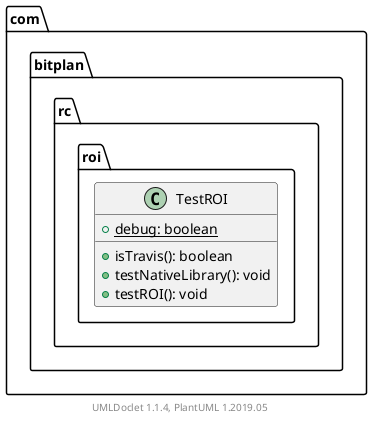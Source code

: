 @startuml

    namespace com.bitplan.rc.roi {

        class TestROI [[TestROI.html]] {
            {static} +debug: boolean
            +isTravis(): boolean
            +testNativeLibrary(): void
            +testROI(): void
        }

    }


    center footer UMLDoclet 1.1.4, PlantUML 1.2019.05
@enduml
